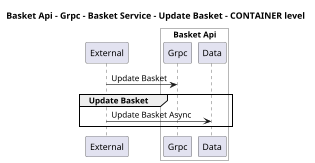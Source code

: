 @startuml
skinparam dpi 60

title Basket Api - Grpc - Basket Service - Update Basket - CONTAINER level

participant "External" as C4InterFlow.SoftwareSystems.ExternalSystem

box "Basket Api" #White
    participant "Grpc" as dotnet.eShop.Architecture.SoftwareSystems.BasketApi.Containers.Grpc
    participant "Data" as dotnet.eShop.Architecture.SoftwareSystems.BasketApi.Containers.Data
end box


C4InterFlow.SoftwareSystems.ExternalSystem -> dotnet.eShop.Architecture.SoftwareSystems.BasketApi.Containers.Grpc : Update Basket
group Update Basket
C4InterFlow.SoftwareSystems.ExternalSystem -> dotnet.eShop.Architecture.SoftwareSystems.BasketApi.Containers.Data : Update Basket Async
end


@enduml
